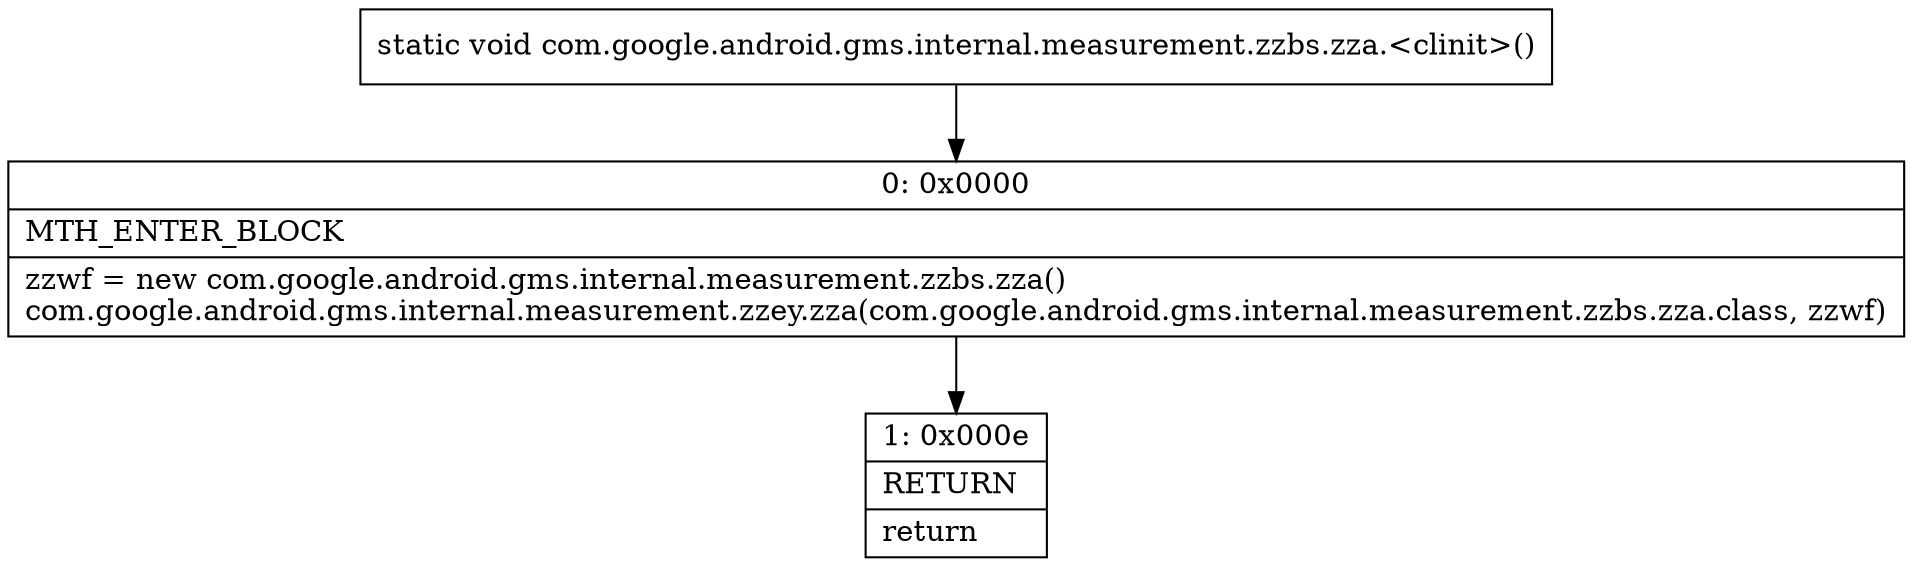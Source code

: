 digraph "CFG forcom.google.android.gms.internal.measurement.zzbs.zza.\<clinit\>()V" {
Node_0 [shape=record,label="{0\:\ 0x0000|MTH_ENTER_BLOCK\l|zzwf = new com.google.android.gms.internal.measurement.zzbs.zza()\lcom.google.android.gms.internal.measurement.zzey.zza(com.google.android.gms.internal.measurement.zzbs.zza.class, zzwf)\l}"];
Node_1 [shape=record,label="{1\:\ 0x000e|RETURN\l|return\l}"];
MethodNode[shape=record,label="{static void com.google.android.gms.internal.measurement.zzbs.zza.\<clinit\>() }"];
MethodNode -> Node_0;
Node_0 -> Node_1;
}

